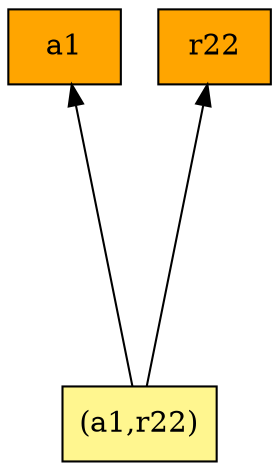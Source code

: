 digraph G {
rankdir=BT;ranksep="2.0";
"(a1,r22)" [shape=record,fillcolor=khaki1,style=filled,label="{(a1,r22)}"];
"a1" [shape=record,fillcolor=orange,style=filled,label="{a1}"];
"r22" [shape=record,fillcolor=orange,style=filled,label="{r22}"];
"(a1,r22)" -> "a1"
"(a1,r22)" -> "r22"
}